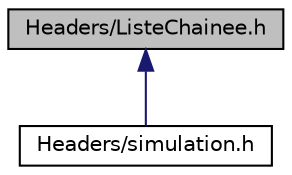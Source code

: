 digraph "Headers/ListeChainee.h"
{
  edge [fontname="Helvetica",fontsize="10",labelfontname="Helvetica",labelfontsize="10"];
  node [fontname="Helvetica",fontsize="10",shape=record];
  Node1 [label="Headers/ListeChainee.h",height=0.2,width=0.4,color="black", fillcolor="grey75", style="filled", fontcolor="black"];
  Node1 -> Node2 [dir="back",color="midnightblue",fontsize="10",style="solid",fontname="Helvetica"];
  Node2 [label="Headers/simulation.h",height=0.2,width=0.4,color="black", fillcolor="white", style="filled",URL="$simulation_8h.html",tooltip="Header du fichier principal contenant les fonctions et structures necessaires au main. "];
}

